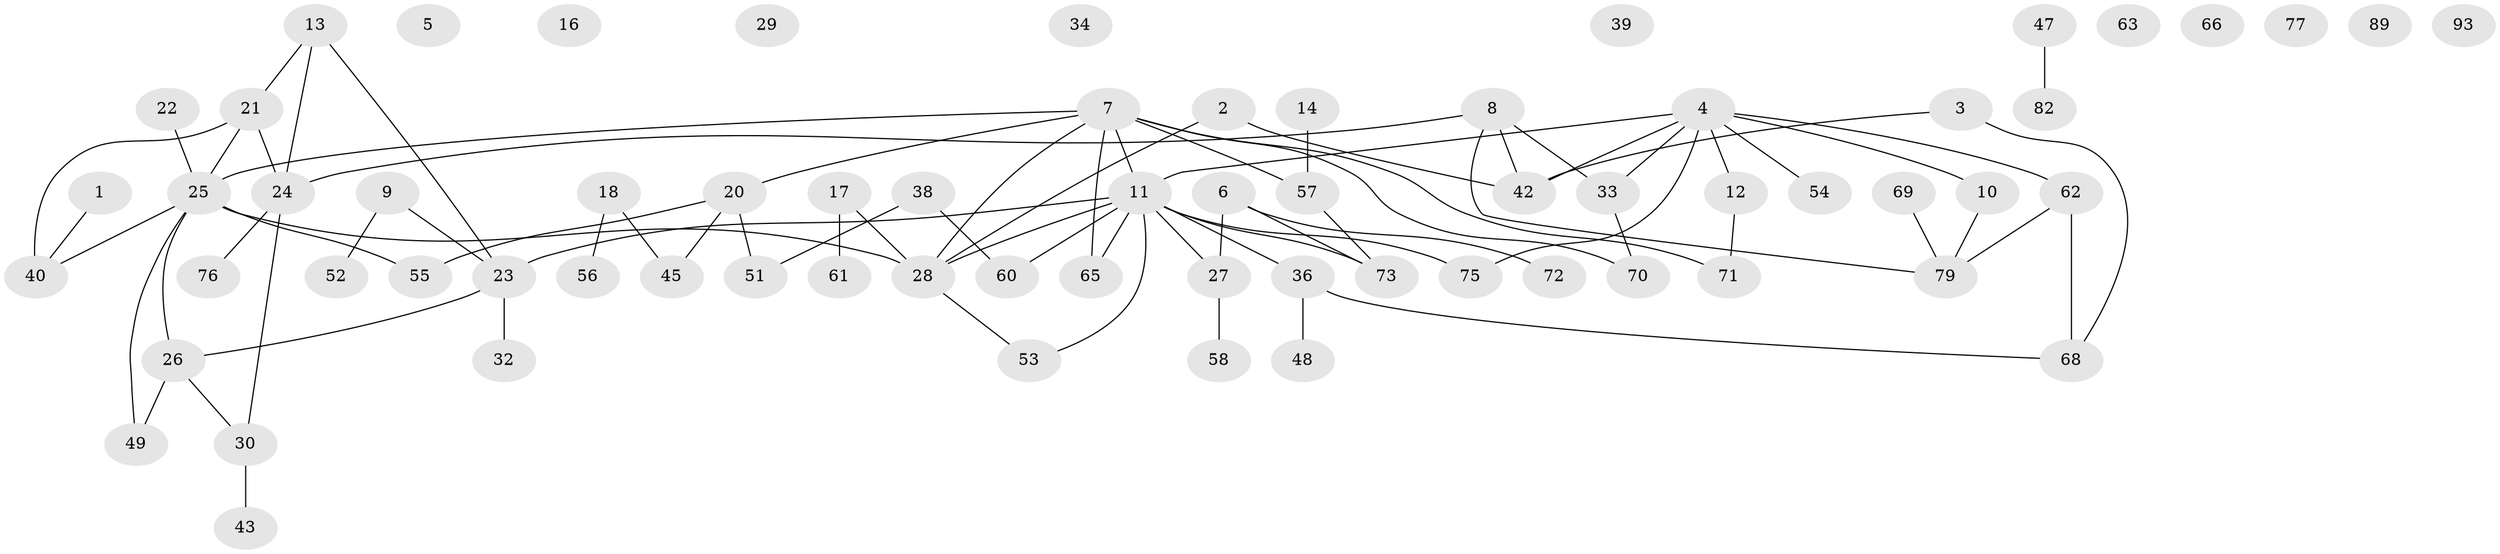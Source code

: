 // original degree distribution, {1: 0.20408163265306123, 2: 0.29591836734693877, 4: 0.10204081632653061, 0: 0.10204081632653061, 5: 0.08163265306122448, 3: 0.20408163265306123, 6: 0.01020408163265306}
// Generated by graph-tools (version 1.1) at 2025/16/03/04/25 18:16:46]
// undirected, 68 vertices, 80 edges
graph export_dot {
graph [start="1"]
  node [color=gray90,style=filled];
  1;
  2 [super="+41"];
  3;
  4 [super="+95+31+50"];
  5;
  6 [super="+86+19"];
  7 [super="+87+96"];
  8 [super="+15"];
  9;
  10;
  11 [super="+83"];
  12;
  13;
  14;
  16;
  17;
  18;
  20 [super="+81"];
  21 [super="+88"];
  22;
  23 [super="+97"];
  24 [super="+59"];
  25 [super="+37"];
  26;
  27;
  28 [super="+64+67"];
  29;
  30 [super="+74"];
  32 [super="+46"];
  33;
  34;
  36;
  38;
  39;
  40;
  42 [super="+94"];
  43;
  45;
  47;
  48;
  49;
  51;
  52;
  53;
  54;
  55;
  56;
  57;
  58;
  60;
  61;
  62;
  63;
  65;
  66;
  68;
  69;
  70;
  71;
  72;
  73;
  75;
  76;
  77;
  79 [super="+80"];
  82;
  89;
  93;
  1 -- 40;
  2 -- 42;
  2 -- 28;
  3 -- 68;
  3 -- 42;
  4 -- 33;
  4 -- 12;
  4 -- 54;
  4 -- 75;
  4 -- 10;
  4 -- 11;
  4 -- 42;
  4 -- 62;
  6 -- 27;
  6 -- 72;
  6 -- 73;
  7 -- 57;
  7 -- 70;
  7 -- 25;
  7 -- 65;
  7 -- 20;
  7 -- 71;
  7 -- 11;
  7 -- 28;
  8 -- 33;
  8 -- 79;
  8 -- 42;
  8 -- 24;
  9 -- 52;
  9 -- 23;
  10 -- 79;
  11 -- 36;
  11 -- 73;
  11 -- 65;
  11 -- 75;
  11 -- 53;
  11 -- 23;
  11 -- 27;
  11 -- 60;
  11 -- 28;
  12 -- 71;
  13 -- 21;
  13 -- 23;
  13 -- 24;
  14 -- 57;
  17 -- 61;
  17 -- 28;
  18 -- 45;
  18 -- 56;
  20 -- 51;
  20 -- 45;
  20 -- 55;
  21 -- 24;
  21 -- 40;
  21 -- 25;
  22 -- 25;
  23 -- 32;
  23 -- 26;
  24 -- 30;
  24 -- 76;
  25 -- 40;
  25 -- 49;
  25 -- 55;
  25 -- 26;
  25 -- 28 [weight=2];
  26 -- 49;
  26 -- 30;
  27 -- 58;
  28 -- 53;
  30 -- 43;
  33 -- 70;
  36 -- 48;
  36 -- 68;
  38 -- 51;
  38 -- 60;
  47 -- 82;
  57 -- 73;
  62 -- 68;
  62 -- 79;
  69 -- 79;
}
